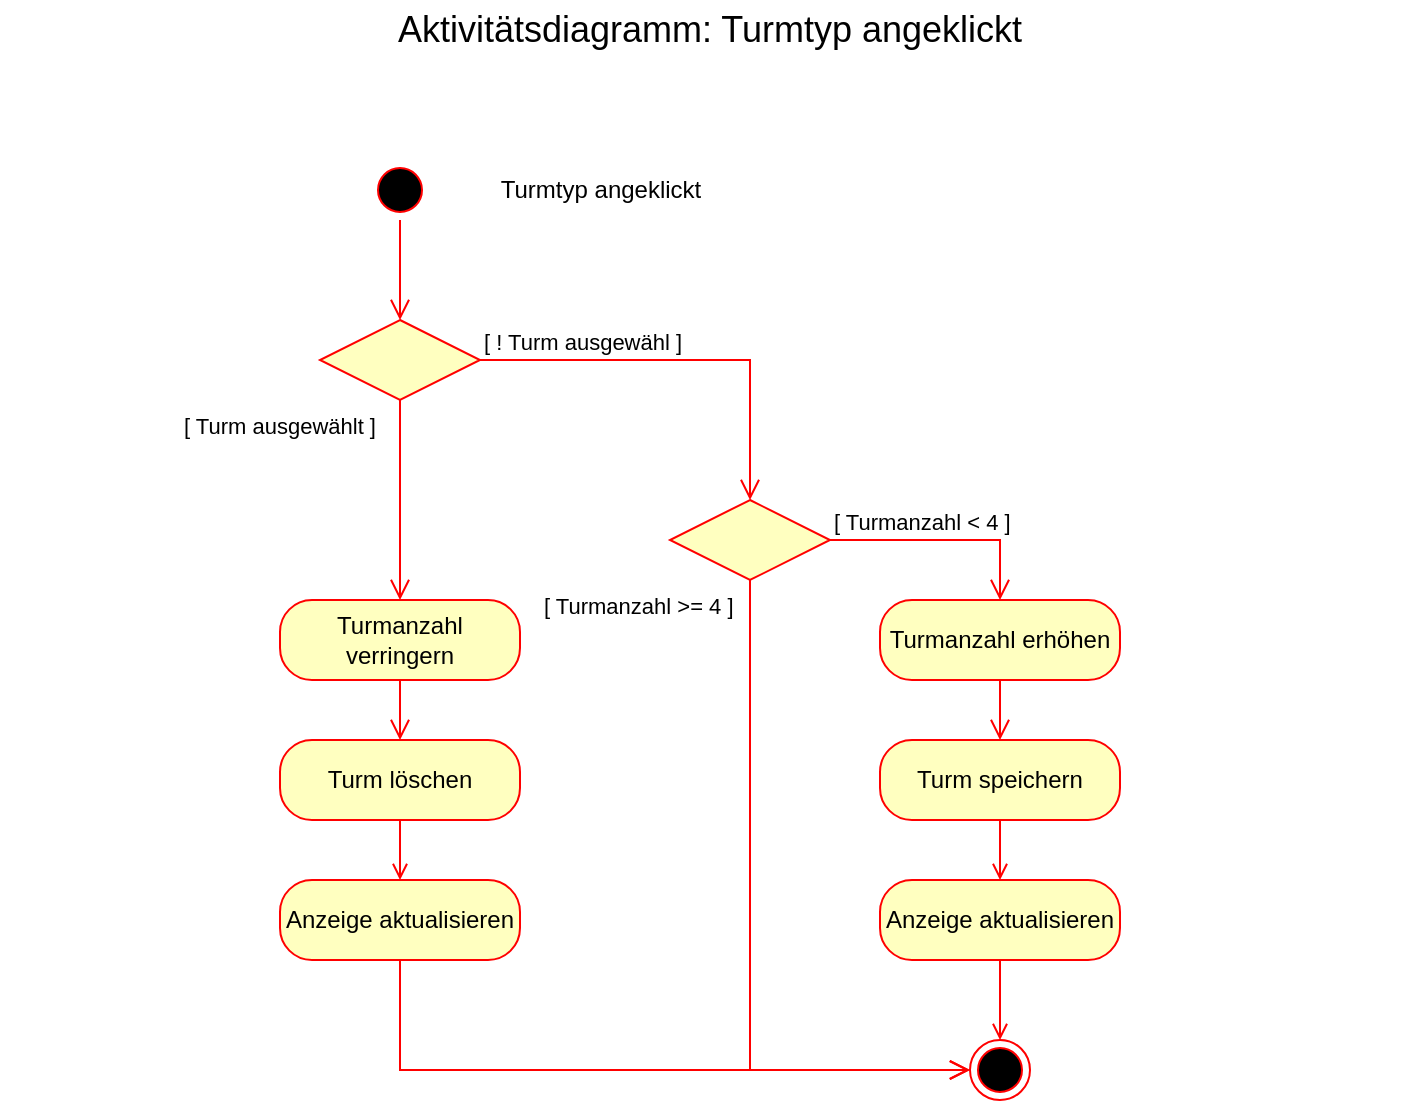 <mxfile version="22.1.21" type="device">
  <diagram name="Seite-1" id="qSU0O-EVbq0HCuzVo5mC">
    <mxGraphModel dx="1389" dy="977" grid="1" gridSize="10" guides="1" tooltips="1" connect="1" arrows="1" fold="1" page="0" pageScale="1" pageWidth="827" pageHeight="1169" math="0" shadow="0">
      <root>
        <mxCell id="0" />
        <mxCell id="1" parent="0" />
        <mxCell id="pXO75YiAVBvj5hHbPv8A-1" value="" style="ellipse;html=1;shape=startState;fillColor=#000000;strokeColor=#ff0000;" parent="1" vertex="1">
          <mxGeometry x="175" y="20" width="30" height="30" as="geometry" />
        </mxCell>
        <mxCell id="pXO75YiAVBvj5hHbPv8A-3" value="Turmanzahl erhöhen" style="rounded=1;whiteSpace=wrap;html=1;arcSize=40;fontColor=#000000;fillColor=#ffffc0;strokeColor=#ff0000;" parent="1" vertex="1">
          <mxGeometry x="430" y="240" width="120" height="40" as="geometry" />
        </mxCell>
        <mxCell id="pXO75YiAVBvj5hHbPv8A-4" value="" style="edgeStyle=orthogonalEdgeStyle;html=1;verticalAlign=bottom;endArrow=open;endSize=8;strokeColor=#ff0000;rounded=0;entryX=0.5;entryY=0;entryDx=0;entryDy=0;" parent="1" source="pXO75YiAVBvj5hHbPv8A-3" target="pXO75YiAVBvj5hHbPv8A-6" edge="1">
          <mxGeometry relative="1" as="geometry">
            <mxPoint x="490" y="320" as="targetPoint" />
          </mxGeometry>
        </mxCell>
        <mxCell id="pXO75YiAVBvj5hHbPv8A-9" style="edgeStyle=orthogonalEdgeStyle;rounded=0;orthogonalLoop=1;jettySize=auto;html=1;exitX=0.5;exitY=1;exitDx=0;exitDy=0;strokeColor=#FF0000;endArrow=open;endFill=0;entryX=0.5;entryY=0;entryDx=0;entryDy=0;" parent="1" source="pXO75YiAVBvj5hHbPv8A-6" target="pXO75YiAVBvj5hHbPv8A-12" edge="1">
          <mxGeometry relative="1" as="geometry">
            <mxPoint x="490" y="390" as="targetPoint" />
          </mxGeometry>
        </mxCell>
        <mxCell id="pXO75YiAVBvj5hHbPv8A-6" value="Turm speichern" style="rounded=1;whiteSpace=wrap;html=1;arcSize=40;fontColor=#000000;fillColor=#ffffc0;strokeColor=#ff0000;" parent="1" vertex="1">
          <mxGeometry x="430" y="310" width="120" height="40" as="geometry" />
        </mxCell>
        <mxCell id="pXO75YiAVBvj5hHbPv8A-8" value="" style="ellipse;html=1;shape=endState;fillColor=#000000;strokeColor=#ff0000;" parent="1" vertex="1">
          <mxGeometry x="475" y="460" width="30" height="30" as="geometry" />
        </mxCell>
        <mxCell id="pXO75YiAVBvj5hHbPv8A-11" value="Turmtyp angeklickt" style="text;html=1;align=center;verticalAlign=middle;resizable=0;points=[];autosize=1;strokeColor=none;fillColor=none;" parent="1" vertex="1">
          <mxGeometry x="230" y="20" width="120" height="30" as="geometry" />
        </mxCell>
        <mxCell id="pXO75YiAVBvj5hHbPv8A-12" value="Anzeige aktualisieren" style="rounded=1;whiteSpace=wrap;html=1;arcSize=40;fontColor=#000000;fillColor=#ffffc0;strokeColor=#ff0000;" parent="1" vertex="1">
          <mxGeometry x="430" y="380" width="120" height="40" as="geometry" />
        </mxCell>
        <mxCell id="pXO75YiAVBvj5hHbPv8A-13" style="edgeStyle=orthogonalEdgeStyle;rounded=0;orthogonalLoop=1;jettySize=auto;html=1;exitX=0.5;exitY=1;exitDx=0;exitDy=0;strokeColor=#FF0000;endArrow=open;endFill=0;entryX=0.5;entryY=0;entryDx=0;entryDy=0;" parent="1" source="pXO75YiAVBvj5hHbPv8A-12" target="pXO75YiAVBvj5hHbPv8A-8" edge="1">
          <mxGeometry relative="1" as="geometry">
            <mxPoint x="500" y="370" as="sourcePoint" />
            <mxPoint x="500" y="400" as="targetPoint" />
          </mxGeometry>
        </mxCell>
        <mxCell id="pXO75YiAVBvj5hHbPv8A-14" value="" style="rhombus;whiteSpace=wrap;html=1;fontColor=#000000;fillColor=#ffffc0;strokeColor=#ff0000;" parent="1" vertex="1">
          <mxGeometry x="325" y="190" width="80" height="40" as="geometry" />
        </mxCell>
        <mxCell id="pXO75YiAVBvj5hHbPv8A-15" value="[ Turmanzahl &amp;lt; 4 ]" style="edgeStyle=orthogonalEdgeStyle;html=1;align=left;verticalAlign=bottom;endArrow=open;endSize=8;strokeColor=#ff0000;rounded=0;entryX=0.5;entryY=0;entryDx=0;entryDy=0;" parent="1" source="pXO75YiAVBvj5hHbPv8A-14" target="pXO75YiAVBvj5hHbPv8A-3" edge="1">
          <mxGeometry x="-1" relative="1" as="geometry">
            <mxPoint x="505" y="210" as="targetPoint" />
            <mxPoint as="offset" />
          </mxGeometry>
        </mxCell>
        <mxCell id="pXO75YiAVBvj5hHbPv8A-16" value="[ Turmanzahl &amp;gt;= 4 ]" style="edgeStyle=orthogonalEdgeStyle;html=1;align=left;verticalAlign=top;endArrow=open;endSize=8;strokeColor=#ff0000;rounded=0;entryX=0;entryY=0.5;entryDx=0;entryDy=0;exitX=0.5;exitY=1;exitDx=0;exitDy=0;" parent="1" source="pXO75YiAVBvj5hHbPv8A-14" target="pXO75YiAVBvj5hHbPv8A-8" edge="1">
          <mxGeometry x="-1" y="-105" relative="1" as="geometry">
            <mxPoint x="365" y="290" as="targetPoint" />
            <mxPoint as="offset" />
          </mxGeometry>
        </mxCell>
        <mxCell id="pXO75YiAVBvj5hHbPv8A-17" value="" style="edgeStyle=orthogonalEdgeStyle;html=1;verticalAlign=bottom;endArrow=open;endSize=8;strokeColor=#ff0000;rounded=0;exitX=0.5;exitY=1;exitDx=0;exitDy=0;entryX=0.5;entryY=0;entryDx=0;entryDy=0;" parent="1" source="pXO75YiAVBvj5hHbPv8A-1" target="pXO75YiAVBvj5hHbPv8A-18" edge="1">
          <mxGeometry relative="1" as="geometry">
            <mxPoint x="60" y="50" as="targetPoint" />
            <mxPoint x="320" y="190" as="sourcePoint" />
          </mxGeometry>
        </mxCell>
        <mxCell id="pXO75YiAVBvj5hHbPv8A-18" value="" style="rhombus;whiteSpace=wrap;html=1;fontColor=#000000;fillColor=#ffffc0;strokeColor=#ff0000;" parent="1" vertex="1">
          <mxGeometry x="150" y="100" width="80" height="40" as="geometry" />
        </mxCell>
        <mxCell id="pXO75YiAVBvj5hHbPv8A-19" value="[ ! Turm ausgewähl ]" style="edgeStyle=orthogonalEdgeStyle;html=1;align=left;verticalAlign=bottom;endArrow=open;endSize=8;strokeColor=#ff0000;rounded=0;entryX=0.5;entryY=0;entryDx=0;entryDy=0;" parent="1" source="pXO75YiAVBvj5hHbPv8A-18" target="pXO75YiAVBvj5hHbPv8A-14" edge="1">
          <mxGeometry x="-1" relative="1" as="geometry">
            <mxPoint x="350" y="120" as="targetPoint" />
          </mxGeometry>
        </mxCell>
        <mxCell id="pXO75YiAVBvj5hHbPv8A-20" value="[ Turm ausgewählt ]" style="edgeStyle=orthogonalEdgeStyle;html=1;align=left;verticalAlign=top;endArrow=open;endSize=8;strokeColor=#ff0000;rounded=0;entryX=0.5;entryY=0;entryDx=0;entryDy=0;" parent="1" source="pXO75YiAVBvj5hHbPv8A-18" target="pXO75YiAVBvj5hHbPv8A-21" edge="1">
          <mxGeometry x="-1.0" y="-110" relative="1" as="geometry">
            <mxPoint x="210" y="200" as="targetPoint" />
            <mxPoint as="offset" />
          </mxGeometry>
        </mxCell>
        <mxCell id="pXO75YiAVBvj5hHbPv8A-21" value="Turmanzahl verringern" style="rounded=1;whiteSpace=wrap;html=1;arcSize=40;fontColor=#000000;fillColor=#ffffc0;strokeColor=#ff0000;" parent="1" vertex="1">
          <mxGeometry x="130" y="240" width="120" height="40" as="geometry" />
        </mxCell>
        <mxCell id="pXO75YiAVBvj5hHbPv8A-22" value="" style="edgeStyle=orthogonalEdgeStyle;html=1;verticalAlign=bottom;endArrow=open;endSize=8;strokeColor=#ff0000;rounded=0;entryX=0.5;entryY=0;entryDx=0;entryDy=0;" parent="1" source="pXO75YiAVBvj5hHbPv8A-21" target="pXO75YiAVBvj5hHbPv8A-24" edge="1">
          <mxGeometry relative="1" as="geometry">
            <mxPoint x="190" y="320" as="targetPoint" />
          </mxGeometry>
        </mxCell>
        <mxCell id="pXO75YiAVBvj5hHbPv8A-23" style="edgeStyle=orthogonalEdgeStyle;rounded=0;orthogonalLoop=1;jettySize=auto;html=1;exitX=0.5;exitY=1;exitDx=0;exitDy=0;strokeColor=#FF0000;endArrow=open;endFill=0;entryX=0.5;entryY=0;entryDx=0;entryDy=0;" parent="1" source="pXO75YiAVBvj5hHbPv8A-24" target="pXO75YiAVBvj5hHbPv8A-25" edge="1">
          <mxGeometry relative="1" as="geometry">
            <mxPoint x="190" y="390" as="targetPoint" />
          </mxGeometry>
        </mxCell>
        <mxCell id="pXO75YiAVBvj5hHbPv8A-24" value="Turm löschen" style="rounded=1;whiteSpace=wrap;html=1;arcSize=40;fontColor=#000000;fillColor=#ffffc0;strokeColor=#ff0000;" parent="1" vertex="1">
          <mxGeometry x="130" y="310" width="120" height="40" as="geometry" />
        </mxCell>
        <mxCell id="pXO75YiAVBvj5hHbPv8A-25" value="Anzeige aktualisieren" style="rounded=1;whiteSpace=wrap;html=1;arcSize=40;fontColor=#000000;fillColor=#ffffc0;strokeColor=#ff0000;" parent="1" vertex="1">
          <mxGeometry x="130" y="380" width="120" height="40" as="geometry" />
        </mxCell>
        <mxCell id="pXO75YiAVBvj5hHbPv8A-26" value="" style="edgeStyle=orthogonalEdgeStyle;html=1;align=left;verticalAlign=top;endArrow=open;endSize=8;strokeColor=#ff0000;rounded=0;entryX=0;entryY=0.5;entryDx=0;entryDy=0;exitX=0.5;exitY=1;exitDx=0;exitDy=0;" parent="1" source="pXO75YiAVBvj5hHbPv8A-25" target="pXO75YiAVBvj5hHbPv8A-8" edge="1">
          <mxGeometry x="-1.0" y="-110" relative="1" as="geometry">
            <mxPoint x="200" y="250" as="targetPoint" />
            <mxPoint x="200" y="150" as="sourcePoint" />
            <mxPoint as="offset" />
          </mxGeometry>
        </mxCell>
        <mxCell id="qJVqZVOQQqeFQApcWNyg-1" value="Aktivitätsdiagramm: Turmtyp angeklickt" style="text;html=1;strokeColor=none;fillColor=none;align=center;verticalAlign=middle;whiteSpace=wrap;rounded=0;fontSize=18;" vertex="1" parent="1">
          <mxGeometry x="-10" y="-60" width="710" height="30" as="geometry" />
        </mxCell>
      </root>
    </mxGraphModel>
  </diagram>
</mxfile>
